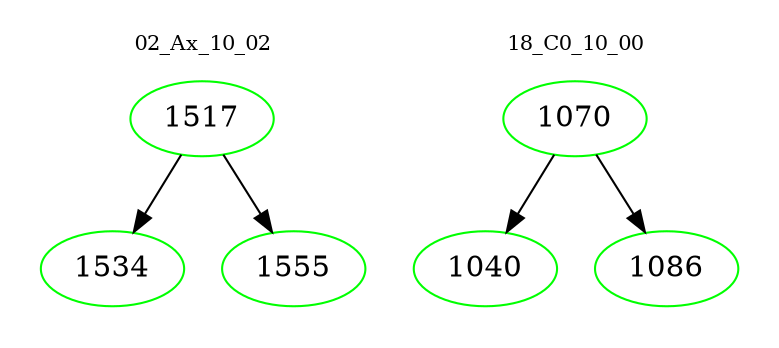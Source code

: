 digraph{
subgraph cluster_0 {
color = white
label = "02_Ax_10_02";
fontsize=10;
T0_1517 [label="1517", color="green"]
T0_1517 -> T0_1534 [color="black"]
T0_1534 [label="1534", color="green"]
T0_1517 -> T0_1555 [color="black"]
T0_1555 [label="1555", color="green"]
}
subgraph cluster_1 {
color = white
label = "18_C0_10_00";
fontsize=10;
T1_1070 [label="1070", color="green"]
T1_1070 -> T1_1040 [color="black"]
T1_1040 [label="1040", color="green"]
T1_1070 -> T1_1086 [color="black"]
T1_1086 [label="1086", color="green"]
}
}
